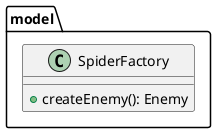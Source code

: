 @startuml
'https://plantuml.com/class-diagram

package model {
    class SpiderFactory {
        + createEnemy(): Enemy
    }
}

@enduml